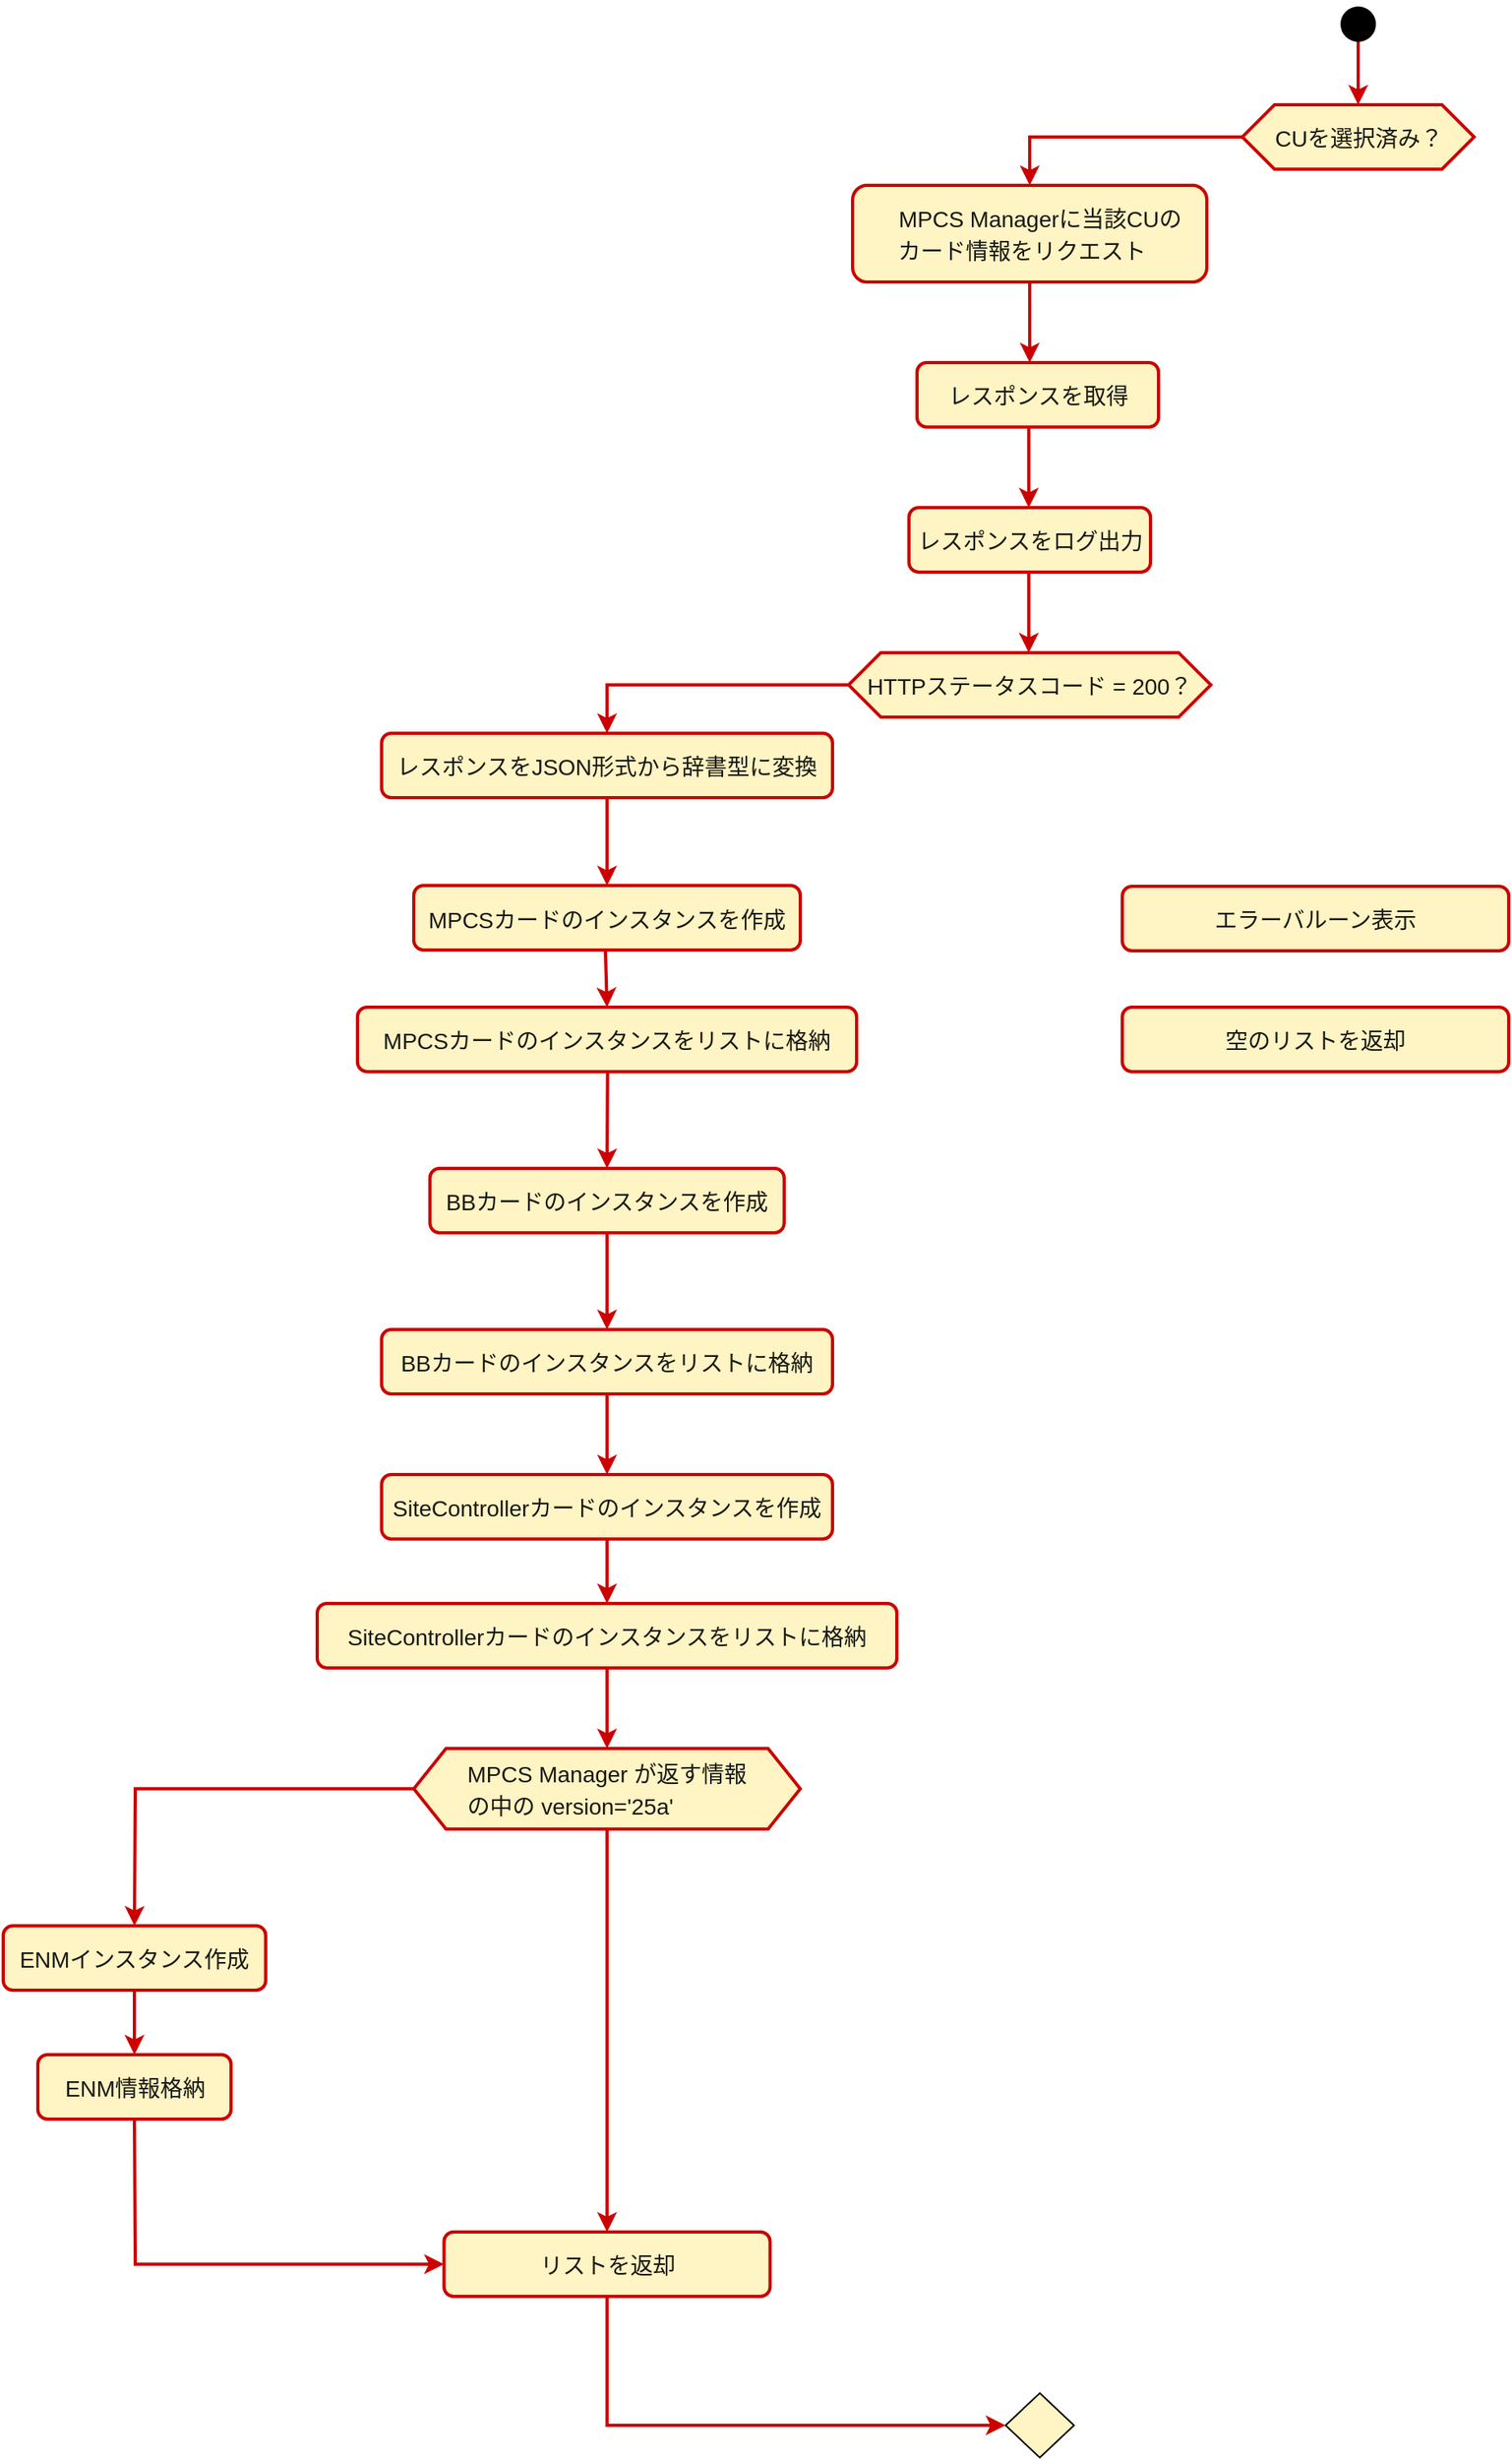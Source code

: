 <mxfile version="26.1.0">
  <diagram name="Page-1" id="rK7PRJ8SCLv_zVm8Z1Ta">
    <mxGraphModel dx="2062" dy="655" grid="1" gridSize="10" guides="1" tooltips="1" connect="1" arrows="1" fold="1" page="1" pageScale="1" pageWidth="827" pageHeight="1169" math="0" shadow="0">
      <root>
        <mxCell id="0" />
        <mxCell id="1" parent="0" />
        <mxCell id="1MgUg72m42fX4QF5Ks8i-2" value="&lt;pre style=&quot;margin-top: 0px; margin-bottom: 0px; padding: 0px; border: 0px; font-variant-numeric: inherit; font-variant-east-asian: inherit; font-variant-alternates: inherit; font-variant-position: inherit; font-variant-emoji: inherit; font-stretch: inherit; font-size: 16px; line-height: inherit; font-family: inherit; font-optical-sizing: inherit; font-size-adjust: inherit; font-kerning: inherit; font-feature-settings: inherit; font-variation-settings: inherit; vertical-align: baseline; color: rgba(0, 0, 0, 0.9); text-align: start;&quot;&gt;&lt;code style=&quot;margin: 0px 8px; padding: 2px 4px; border: none; font-style: inherit; font-variant: inherit; font-weight: inherit; font-stretch: inherit; font-size: 14px; line-height: inherit; font-family: inherit; font-optical-sizing: inherit; font-size-adjust: inherit; font-kerning: inherit; font-feature-settings: inherit; font-variation-settings: inherit; vertical-align: baseline; word-break: break-word; border-radius: 4px; color: var(--yb-md-inline-code-color);&quot;&gt;CUを選択済み？&lt;/code&gt;&lt;/pre&gt;" style="shape=hexagon;perimeter=hexagonPerimeter2;whiteSpace=wrap;html=1;fixedSize=1;fillColor=#FFF4C3;strokeColor=#CC0000;strokeWidth=2;fillStyle=auto;" vertex="1" parent="1">
          <mxGeometry x="414.5" y="80" width="144" height="40" as="geometry" />
        </mxCell>
        <mxCell id="1MgUg72m42fX4QF5Ks8i-3" value="" style="endArrow=classic;html=1;rounded=0;entryX=0.5;entryY=0;entryDx=0;entryDy=0;strokeColor=#CC0000;strokeWidth=2;" edge="1" parent="1" source="1MgUg72m42fX4QF5Ks8i-1" target="1MgUg72m42fX4QF5Ks8i-2">
          <mxGeometry width="50" height="50" relative="1" as="geometry">
            <mxPoint x="486.5" y="30" as="sourcePoint" />
            <mxPoint x="512.5" y="210" as="targetPoint" />
          </mxGeometry>
        </mxCell>
        <mxCell id="1MgUg72m42fX4QF5Ks8i-4" value="" style="endArrow=classic;html=1;rounded=0;entryDx=0;entryDy=0;strokeColor=#CC0000;strokeWidth=3;" edge="1" parent="1" target="1MgUg72m42fX4QF5Ks8i-1">
          <mxGeometry width="50" height="50" relative="1" as="geometry">
            <mxPoint x="486.5" y="30" as="sourcePoint" />
            <mxPoint x="486.5" y="80" as="targetPoint" />
          </mxGeometry>
        </mxCell>
        <mxCell id="1MgUg72m42fX4QF5Ks8i-1" value="" style="shape=waypoint;sketch=0;fillStyle=solid;size=6;pointerEvents=1;points=[];fillColor=none;resizable=0;rotatable=0;perimeter=centerPerimeter;snapToPoint=1;strokeWidth=9;" vertex="1" parent="1">
          <mxGeometry x="476.5" y="20" width="20" height="20" as="geometry" />
        </mxCell>
        <mxCell id="1MgUg72m42fX4QF5Ks8i-6" value="" style="endArrow=classic;html=1;rounded=0;strokeColor=#CC0000;strokeWidth=2;exitX=0;exitY=0.5;exitDx=0;exitDy=0;" edge="1" parent="1" source="1MgUg72m42fX4QF5Ks8i-2" target="1MgUg72m42fX4QF5Ks8i-7">
          <mxGeometry width="50" height="50" relative="1" as="geometry">
            <mxPoint x="496.5" y="40" as="sourcePoint" />
            <mxPoint x="332.5" y="150" as="targetPoint" />
            <Array as="points">
              <mxPoint x="282.5" y="100" />
            </Array>
          </mxGeometry>
        </mxCell>
        <mxCell id="1MgUg72m42fX4QF5Ks8i-7" value="&lt;pre style=&quot;margin-top: 0px; margin-bottom: 0px; padding: 0px; border: 0px; font-variant-numeric: inherit; font-variant-east-asian: inherit; font-variant-alternates: inherit; font-variant-position: inherit; font-variant-emoji: inherit; font-stretch: inherit; font-size: 16px; line-height: inherit; font-family: inherit; font-optical-sizing: inherit; font-size-adjust: inherit; font-kerning: inherit; font-feature-settings: inherit; font-variation-settings: inherit; vertical-align: baseline; color: rgba(0, 0, 0, 0.9); text-align: start;&quot;&gt;&lt;code style=&quot;margin: 0px 8px; padding: 2px 4px; border: none; font-style: inherit; font-variant: inherit; font-weight: inherit; font-stretch: inherit; font-size: 14px; line-height: inherit; font-family: inherit; font-optical-sizing: inherit; font-size-adjust: inherit; font-kerning: inherit; font-feature-settings: inherit; font-variation-settings: inherit; vertical-align: baseline; word-break: break-word; border-radius: 4px; color: var(--yb-md-inline-code-color);&quot;&gt;MPCS Managerに当該CUの&lt;br&gt;   カード情報をリクエスト&lt;/code&gt;&lt;/pre&gt;" style="rounded=1;whiteSpace=wrap;html=1;strokeColor=#CC0000;strokeWidth=2;fillColor=#FFF4C3;" vertex="1" parent="1">
          <mxGeometry x="172.5" y="130" width="220" height="60" as="geometry" />
        </mxCell>
        <mxCell id="1MgUg72m42fX4QF5Ks8i-8" value="" style="endArrow=classic;html=1;rounded=0;entryX=0.5;entryY=0;entryDx=0;entryDy=0;strokeColor=#CC0000;strokeWidth=2;" edge="1" parent="1">
          <mxGeometry width="50" height="50" relative="1" as="geometry">
            <mxPoint x="282.5" y="190" as="sourcePoint" />
            <mxPoint x="282.5" y="240" as="targetPoint" />
          </mxGeometry>
        </mxCell>
        <mxCell id="1MgUg72m42fX4QF5Ks8i-9" value="&lt;pre style=&quot;margin-top: 0px; margin-bottom: 0px; padding: 0px; border: 0px; font-variant-numeric: inherit; font-variant-east-asian: inherit; font-variant-alternates: inherit; font-variant-position: inherit; font-variant-emoji: inherit; font-stretch: inherit; font-size: 16px; line-height: inherit; font-family: inherit; font-optical-sizing: inherit; font-size-adjust: inherit; font-kerning: inherit; font-feature-settings: inherit; font-variation-settings: inherit; vertical-align: baseline; color: rgba(0, 0, 0, 0.9); text-align: start;&quot;&gt;&lt;pre style=&quot;margin-top: 0px; margin-bottom: 0px; padding: 0px; border: 0px; font-variant-numeric: inherit; font-variant-east-asian: inherit; font-variant-alternates: inherit; font-variant-position: inherit; font-variant-emoji: inherit; font-stretch: inherit; line-height: inherit; font-family: inherit; font-optical-sizing: inherit; font-size-adjust: inherit; font-kerning: inherit; font-feature-settings: inherit; font-variation-settings: inherit; vertical-align: baseline;&quot;&gt;&lt;code style=&quot;margin: 0px 8px; padding: 2px 4px; border: none; font-style: inherit; font-variant: inherit; font-weight: inherit; font-stretch: inherit; font-size: 14px; line-height: inherit; font-family: inherit; font-optical-sizing: inherit; font-size-adjust: inherit; font-kerning: inherit; font-feature-settings: inherit; font-variation-settings: inherit; vertical-align: baseline; word-break: break-word; border-radius: 4px; color: var(--yb-md-inline-code-color);&quot;&gt;レスポンスを取得&lt;/code&gt;&lt;/pre&gt;&lt;/pre&gt;" style="rounded=1;whiteSpace=wrap;html=1;strokeColor=#CC0000;strokeWidth=2;fillColor=#FFF4C3;" vertex="1" parent="1">
          <mxGeometry x="212.5" y="240" width="150" height="40" as="geometry" />
        </mxCell>
        <mxCell id="1MgUg72m42fX4QF5Ks8i-10" value="" style="endArrow=classic;html=1;rounded=0;entryX=0.5;entryY=0;entryDx=0;entryDy=0;strokeColor=#CC0000;strokeWidth=2;" edge="1" parent="1">
          <mxGeometry width="50" height="50" relative="1" as="geometry">
            <mxPoint x="281.91" y="280" as="sourcePoint" />
            <mxPoint x="281.91" y="330" as="targetPoint" />
          </mxGeometry>
        </mxCell>
        <mxCell id="1MgUg72m42fX4QF5Ks8i-11" value="&lt;pre style=&quot;margin-top: 0px; margin-bottom: 0px; padding: 0px; border: 0px; font-variant-numeric: inherit; font-variant-east-asian: inherit; font-variant-alternates: inherit; font-variant-position: inherit; font-variant-emoji: inherit; font-stretch: inherit; font-size: 16px; line-height: inherit; font-family: inherit; font-optical-sizing: inherit; font-size-adjust: inherit; font-kerning: inherit; font-feature-settings: inherit; font-variation-settings: inherit; vertical-align: baseline; color: rgba(0, 0, 0, 0.9); text-align: start;&quot;&gt;&lt;pre style=&quot;margin-top: 0px; margin-bottom: 0px; padding: 0px; border: 0px; font-variant-numeric: inherit; font-variant-east-asian: inherit; font-variant-alternates: inherit; font-variant-position: inherit; font-variant-emoji: inherit; font-stretch: inherit; line-height: inherit; font-family: inherit; font-optical-sizing: inherit; font-size-adjust: inherit; font-kerning: inherit; font-feature-settings: inherit; font-variation-settings: inherit; vertical-align: baseline;&quot;&gt;&lt;pre style=&quot;margin-top: 0px; margin-bottom: 0px; padding: 0px; border: 0px; font-variant-numeric: inherit; font-variant-east-asian: inherit; font-variant-alternates: inherit; font-variant-position: inherit; font-variant-emoji: inherit; font-stretch: inherit; line-height: inherit; font-family: inherit; font-optical-sizing: inherit; font-size-adjust: inherit; font-kerning: inherit; font-feature-settings: inherit; font-variation-settings: inherit; vertical-align: baseline;&quot;&gt;&lt;code style=&quot;margin: 0px 8px; padding: 2px 4px; border: none; font-style: inherit; font-variant: inherit; font-weight: inherit; font-stretch: inherit; font-size: 14px; line-height: inherit; font-family: inherit; font-optical-sizing: inherit; font-size-adjust: inherit; font-kerning: inherit; font-feature-settings: inherit; font-variation-settings: inherit; vertical-align: baseline; word-break: break-word; border-radius: 4px; color: var(--yb-md-inline-code-color);&quot;&gt;レスポンスをログ出力&lt;/code&gt;&lt;/pre&gt;&lt;/pre&gt;&lt;/pre&gt;" style="rounded=1;whiteSpace=wrap;html=1;strokeColor=#CC0000;strokeWidth=2;fillColor=#FFF4C3;" vertex="1" parent="1">
          <mxGeometry x="207.5" y="330" width="150" height="40" as="geometry" />
        </mxCell>
        <mxCell id="1MgUg72m42fX4QF5Ks8i-12" value="&lt;pre style=&quot;margin-top: 0px; margin-bottom: 0px; padding: 0px; border: 0px; font-variant-numeric: inherit; font-variant-east-asian: inherit; font-variant-alternates: inherit; font-variant-position: inherit; font-variant-emoji: inherit; font-stretch: inherit; font-size: 16px; line-height: inherit; font-family: inherit; font-optical-sizing: inherit; font-size-adjust: inherit; font-kerning: inherit; font-feature-settings: inherit; font-variation-settings: inherit; vertical-align: baseline; color: rgba(0, 0, 0, 0.9); text-align: start;&quot;&gt;&lt;pre style=&quot;margin-top: 0px; margin-bottom: 0px; padding: 0px; border: 0px; font-variant-numeric: inherit; font-variant-east-asian: inherit; font-variant-alternates: inherit; font-variant-position: inherit; font-variant-emoji: inherit; font-stretch: inherit; line-height: inherit; font-family: inherit; font-optical-sizing: inherit; font-size-adjust: inherit; font-kerning: inherit; font-feature-settings: inherit; font-variation-settings: inherit; vertical-align: baseline;&quot;&gt;&lt;code style=&quot;margin: 0px 8px; padding: 2px 4px; border: none; font-style: inherit; font-variant: inherit; font-weight: inherit; font-stretch: inherit; font-size: 14px; line-height: inherit; font-family: inherit; font-optical-sizing: inherit; font-size-adjust: inherit; font-kerning: inherit; font-feature-settings: inherit; font-variation-settings: inherit; vertical-align: baseline; word-break: break-word; border-radius: 4px; color: var(--yb-md-inline-code-color);&quot;&gt;HTTPステータスコード = 200？&lt;/code&gt;&lt;/pre&gt;&lt;/pre&gt;" style="shape=hexagon;perimeter=hexagonPerimeter2;whiteSpace=wrap;html=1;fixedSize=1;fillColor=#FFF4C3;strokeColor=#CC0000;strokeWidth=2;fillStyle=auto;" vertex="1" parent="1">
          <mxGeometry x="170" y="420" width="225" height="40" as="geometry" />
        </mxCell>
        <mxCell id="1MgUg72m42fX4QF5Ks8i-13" value="" style="endArrow=classic;html=1;rounded=0;entryX=0.5;entryY=0;entryDx=0;entryDy=0;strokeColor=#CC0000;strokeWidth=2;" edge="1" parent="1">
          <mxGeometry width="50" height="50" relative="1" as="geometry">
            <mxPoint x="281.91" y="370" as="sourcePoint" />
            <mxPoint x="281.91" y="420" as="targetPoint" />
          </mxGeometry>
        </mxCell>
        <mxCell id="1MgUg72m42fX4QF5Ks8i-14" value="" style="endArrow=classic;html=1;rounded=0;strokeColor=#CC0000;strokeWidth=2;exitX=0;exitY=0.5;exitDx=0;exitDy=0;entryX=0.5;entryY=0;entryDx=0;entryDy=0;" edge="1" parent="1" target="1MgUg72m42fX4QF5Ks8i-15">
          <mxGeometry width="50" height="50" relative="1" as="geometry">
            <mxPoint x="170" y="440" as="sourcePoint" />
            <mxPoint x="80" y="480" as="targetPoint" />
            <Array as="points">
              <mxPoint x="20" y="440" />
            </Array>
          </mxGeometry>
        </mxCell>
        <mxCell id="1MgUg72m42fX4QF5Ks8i-15" value="&lt;pre style=&quot;margin-top: 0px; margin-bottom: 0px; padding: 0px; border: 0px; font-variant-numeric: inherit; font-variant-east-asian: inherit; font-variant-alternates: inherit; font-variant-position: inherit; font-variant-emoji: inherit; font-stretch: inherit; font-size: 16px; line-height: inherit; font-family: inherit; font-optical-sizing: inherit; font-size-adjust: inherit; font-kerning: inherit; font-feature-settings: inherit; font-variation-settings: inherit; vertical-align: baseline; color: rgba(0, 0, 0, 0.9); text-align: start;&quot;&gt;&lt;pre style=&quot;margin-top: 0px; margin-bottom: 0px; padding: 0px; border: 0px; font-variant-numeric: inherit; font-variant-east-asian: inherit; font-variant-alternates: inherit; font-variant-position: inherit; font-variant-emoji: inherit; font-stretch: inherit; line-height: inherit; font-family: inherit; font-optical-sizing: inherit; font-size-adjust: inherit; font-kerning: inherit; font-feature-settings: inherit; font-variation-settings: inherit; vertical-align: baseline;&quot;&gt;&lt;pre style=&quot;margin-top: 0px; margin-bottom: 0px; padding: 0px; border: 0px; font-variant-numeric: inherit; font-variant-east-asian: inherit; font-variant-alternates: inherit; font-variant-position: inherit; font-variant-emoji: inherit; font-stretch: inherit; line-height: inherit; font-family: inherit; font-optical-sizing: inherit; font-size-adjust: inherit; font-kerning: inherit; font-feature-settings: inherit; font-variation-settings: inherit; vertical-align: baseline;&quot;&gt;&lt;pre style=&quot;margin-top: 0px; margin-bottom: 0px; padding: 0px; border: 0px; font-variant-numeric: inherit; font-variant-east-asian: inherit; font-variant-alternates: inherit; font-variant-position: inherit; font-variant-emoji: inherit; font-stretch: inherit; line-height: inherit; font-family: inherit; font-optical-sizing: inherit; font-size-adjust: inherit; font-kerning: inherit; font-feature-settings: inherit; font-variation-settings: inherit; vertical-align: baseline;&quot;&gt;&lt;code style=&quot;margin: 0px 8px; padding: 2px 4px; border: none; font-style: inherit; font-variant: inherit; font-weight: inherit; font-stretch: inherit; font-size: 14px; line-height: inherit; font-family: inherit; font-optical-sizing: inherit; font-size-adjust: inherit; font-kerning: inherit; font-feature-settings: inherit; font-variation-settings: inherit; vertical-align: baseline; word-break: break-word; border-radius: 4px; color: var(--yb-md-inline-code-color);&quot;&gt;レスポンスをJSON形式から辞書型に変換&lt;/code&gt;&lt;/pre&gt;&lt;/pre&gt;&lt;/pre&gt;&lt;/pre&gt;" style="rounded=1;whiteSpace=wrap;html=1;strokeColor=#CC0000;strokeWidth=2;fillColor=#FFF4C3;" vertex="1" parent="1">
          <mxGeometry x="-120" y="470" width="280" height="40" as="geometry" />
        </mxCell>
        <mxCell id="1MgUg72m42fX4QF5Ks8i-16" value="&lt;pre style=&quot;margin-top: 0px; margin-bottom: 0px; padding: 0px; border: 0px; font-variant-numeric: inherit; font-variant-east-asian: inherit; font-variant-alternates: inherit; font-variant-position: inherit; font-variant-emoji: inherit; font-stretch: inherit; font-size: 16px; line-height: inherit; font-family: inherit; font-optical-sizing: inherit; font-size-adjust: inherit; font-kerning: inherit; font-feature-settings: inherit; font-variation-settings: inherit; vertical-align: baseline; color: rgba(0, 0, 0, 0.9); text-align: start;&quot;&gt;&lt;pre style=&quot;margin-top: 0px; margin-bottom: 0px; padding: 0px; border: 0px; font-variant-numeric: inherit; font-variant-east-asian: inherit; font-variant-alternates: inherit; font-variant-position: inherit; font-variant-emoji: inherit; font-stretch: inherit; line-height: inherit; font-family: inherit; font-optical-sizing: inherit; font-size-adjust: inherit; font-kerning: inherit; font-feature-settings: inherit; font-variation-settings: inherit; vertical-align: baseline;&quot;&gt;&lt;pre style=&quot;margin-top: 0px; margin-bottom: 0px; padding: 0px; border: 0px; font-variant-numeric: inherit; font-variant-east-asian: inherit; font-variant-alternates: inherit; font-variant-position: inherit; font-variant-emoji: inherit; font-stretch: inherit; line-height: inherit; font-family: inherit; font-optical-sizing: inherit; font-size-adjust: inherit; font-kerning: inherit; font-feature-settings: inherit; font-variation-settings: inherit; vertical-align: baseline;&quot;&gt;&lt;pre style=&quot;margin-top: 0px; margin-bottom: 0px; padding: 0px; border: 0px; font-variant-numeric: inherit; font-variant-east-asian: inherit; font-variant-alternates: inherit; font-variant-position: inherit; font-variant-emoji: inherit; font-stretch: inherit; line-height: inherit; font-family: inherit; font-optical-sizing: inherit; font-size-adjust: inherit; font-kerning: inherit; font-feature-settings: inherit; font-variation-settings: inherit; vertical-align: baseline;&quot;&gt;&lt;pre style=&quot;margin-top: 0px; margin-bottom: 0px; padding: 0px; border: 0px; font-variant-numeric: inherit; font-variant-east-asian: inherit; font-variant-alternates: inherit; font-variant-position: inherit; font-variant-emoji: inherit; font-stretch: inherit; line-height: inherit; font-family: inherit; font-optical-sizing: inherit; font-size-adjust: inherit; font-kerning: inherit; font-feature-settings: inherit; font-variation-settings: inherit; vertical-align: baseline;&quot;&gt;&lt;code style=&quot;margin: 0px 8px; padding: 2px 4px; border: none; font-style: inherit; font-variant: inherit; font-weight: inherit; font-stretch: inherit; font-size: 14px; line-height: inherit; font-family: inherit; font-optical-sizing: inherit; font-size-adjust: inherit; font-kerning: inherit; font-feature-settings: inherit; font-variation-settings: inherit; vertical-align: baseline; word-break: break-word; border-radius: 4px; color: var(--yb-md-inline-code-color);&quot;&gt;MPCSカードのインスタンスを作成&lt;/code&gt;&lt;/pre&gt;&lt;/pre&gt;&lt;/pre&gt;&lt;/pre&gt;&lt;/pre&gt;" style="rounded=1;whiteSpace=wrap;html=1;strokeColor=#CC0000;strokeWidth=2;fillColor=#FFF4C3;" vertex="1" parent="1">
          <mxGeometry x="-100" y="564.5" width="240" height="40" as="geometry" />
        </mxCell>
        <mxCell id="1MgUg72m42fX4QF5Ks8i-17" value="&lt;pre style=&quot;margin-top: 0px; margin-bottom: 0px; padding: 0px; border: 0px; font-variant-numeric: inherit; font-variant-east-asian: inherit; font-variant-alternates: inherit; font-variant-position: inherit; font-variant-emoji: inherit; font-stretch: inherit; font-size: 16px; line-height: inherit; font-family: inherit; font-optical-sizing: inherit; font-size-adjust: inherit; font-kerning: inherit; font-feature-settings: inherit; font-variation-settings: inherit; vertical-align: baseline; color: rgba(0, 0, 0, 0.9); text-align: start;&quot;&gt;&lt;pre style=&quot;margin-top: 0px; margin-bottom: 0px; padding: 0px; border: 0px; font-variant-numeric: inherit; font-variant-east-asian: inherit; font-variant-alternates: inherit; font-variant-position: inherit; font-variant-emoji: inherit; font-stretch: inherit; line-height: inherit; font-family: inherit; font-optical-sizing: inherit; font-size-adjust: inherit; font-kerning: inherit; font-feature-settings: inherit; font-variation-settings: inherit; vertical-align: baseline;&quot;&gt;&lt;pre style=&quot;margin-top: 0px; margin-bottom: 0px; padding: 0px; border: 0px; font-variant-numeric: inherit; font-variant-east-asian: inherit; font-variant-alternates: inherit; font-variant-position: inherit; font-variant-emoji: inherit; font-stretch: inherit; line-height: inherit; font-family: inherit; font-optical-sizing: inherit; font-size-adjust: inherit; font-kerning: inherit; font-feature-settings: inherit; font-variation-settings: inherit; vertical-align: baseline;&quot;&gt;&lt;pre style=&quot;margin-top: 0px; margin-bottom: 0px; padding: 0px; border: 0px; font-variant-numeric: inherit; font-variant-east-asian: inherit; font-variant-alternates: inherit; font-variant-position: inherit; font-variant-emoji: inherit; font-stretch: inherit; line-height: inherit; font-family: inherit; font-optical-sizing: inherit; font-size-adjust: inherit; font-kerning: inherit; font-feature-settings: inherit; font-variation-settings: inherit; vertical-align: baseline;&quot;&gt;&lt;pre style=&quot;margin-top: 0px; margin-bottom: 0px; padding: 0px; border: 0px; font-variant-numeric: inherit; font-variant-east-asian: inherit; font-variant-alternates: inherit; font-variant-position: inherit; font-variant-emoji: inherit; font-stretch: inherit; line-height: inherit; font-family: inherit; font-optical-sizing: inherit; font-size-adjust: inherit; font-kerning: inherit; font-feature-settings: inherit; font-variation-settings: inherit; vertical-align: baseline;&quot;&gt;&lt;code style=&quot;margin: 0px 8px; padding: 2px 4px; border: none; font-style: inherit; font-variant: inherit; font-weight: inherit; font-stretch: inherit; font-size: 14px; line-height: inherit; font-family: inherit; font-optical-sizing: inherit; font-size-adjust: inherit; font-kerning: inherit; font-feature-settings: inherit; font-variation-settings: inherit; vertical-align: baseline; word-break: break-word; border-radius: 4px; color: var(--yb-md-inline-code-color);&quot;&gt;MPCSカードのインスタンスをリストに格納&lt;/code&gt;&lt;/pre&gt;&lt;/pre&gt;&lt;/pre&gt;&lt;/pre&gt;&lt;/pre&gt;" style="rounded=1;whiteSpace=wrap;html=1;strokeColor=#CC0000;strokeWidth=2;fillColor=#FFF4C3;" vertex="1" parent="1">
          <mxGeometry x="-135" y="640" width="310" height="40" as="geometry" />
        </mxCell>
        <mxCell id="1MgUg72m42fX4QF5Ks8i-18" value="&lt;pre style=&quot;margin-top: 0px; margin-bottom: 0px; padding: 0px; border: 0px; font-variant-numeric: inherit; font-variant-east-asian: inherit; font-variant-alternates: inherit; font-variant-position: inherit; font-variant-emoji: inherit; font-stretch: inherit; font-size: 16px; line-height: inherit; font-family: inherit; font-optical-sizing: inherit; font-size-adjust: inherit; font-kerning: inherit; font-feature-settings: inherit; font-variation-settings: inherit; vertical-align: baseline; color: rgba(0, 0, 0, 0.9); text-align: start;&quot;&gt;&lt;pre style=&quot;margin-top: 0px; margin-bottom: 0px; padding: 0px; border: 0px; font-variant-numeric: inherit; font-variant-east-asian: inherit; font-variant-alternates: inherit; font-variant-position: inherit; font-variant-emoji: inherit; font-stretch: inherit; line-height: inherit; font-family: inherit; font-optical-sizing: inherit; font-size-adjust: inherit; font-kerning: inherit; font-feature-settings: inherit; font-variation-settings: inherit; vertical-align: baseline;&quot;&gt;&lt;pre style=&quot;margin-top: 0px; margin-bottom: 0px; padding: 0px; border: 0px; font-variant-numeric: inherit; font-variant-east-asian: inherit; font-variant-alternates: inherit; font-variant-position: inherit; font-variant-emoji: inherit; font-stretch: inherit; line-height: inherit; font-family: inherit; font-optical-sizing: inherit; font-size-adjust: inherit; font-kerning: inherit; font-feature-settings: inherit; font-variation-settings: inherit; vertical-align: baseline;&quot;&gt;&lt;pre style=&quot;margin-top: 0px; margin-bottom: 0px; padding: 0px; border: 0px; font-variant-numeric: inherit; font-variant-east-asian: inherit; font-variant-alternates: inherit; font-variant-position: inherit; font-variant-emoji: inherit; font-stretch: inherit; line-height: inherit; font-family: inherit; font-optical-sizing: inherit; font-size-adjust: inherit; font-kerning: inherit; font-feature-settings: inherit; font-variation-settings: inherit; vertical-align: baseline;&quot;&gt;&lt;pre style=&quot;margin-top: 0px; margin-bottom: 0px; padding: 0px; border: 0px; font-variant-numeric: inherit; font-variant-east-asian: inherit; font-variant-alternates: inherit; font-variant-position: inherit; font-variant-emoji: inherit; font-stretch: inherit; line-height: inherit; font-family: inherit; font-optical-sizing: inherit; font-size-adjust: inherit; font-kerning: inherit; font-feature-settings: inherit; font-variation-settings: inherit; vertical-align: baseline;&quot;&gt;&lt;code style=&quot;margin: 0px 8px; padding: 2px 4px; border: none; font-style: inherit; font-variant: inherit; font-weight: inherit; font-stretch: inherit; font-size: 14px; line-height: inherit; font-family: inherit; font-optical-sizing: inherit; font-size-adjust: inherit; font-kerning: inherit; font-feature-settings: inherit; font-variation-settings: inherit; vertical-align: baseline; word-break: break-word; border-radius: 4px; color: var(--yb-md-inline-code-color);&quot;&gt;BBカードのインスタンスを作成&lt;/code&gt;&lt;/pre&gt;&lt;/pre&gt;&lt;/pre&gt;&lt;/pre&gt;&lt;/pre&gt;" style="rounded=1;whiteSpace=wrap;html=1;strokeColor=#CC0000;strokeWidth=2;fillColor=#FFF4C3;" vertex="1" parent="1">
          <mxGeometry x="-90" y="740" width="220" height="40" as="geometry" />
        </mxCell>
        <mxCell id="1MgUg72m42fX4QF5Ks8i-19" value="&lt;pre style=&quot;margin-top: 0px; margin-bottom: 0px; padding: 0px; border: 0px; font-variant-numeric: inherit; font-variant-east-asian: inherit; font-variant-alternates: inherit; font-variant-position: inherit; font-variant-emoji: inherit; font-stretch: inherit; font-size: 16px; line-height: inherit; font-family: inherit; font-optical-sizing: inherit; font-size-adjust: inherit; font-kerning: inherit; font-feature-settings: inherit; font-variation-settings: inherit; vertical-align: baseline; color: rgba(0, 0, 0, 0.9); text-align: start;&quot;&gt;&lt;pre style=&quot;margin-top: 0px; margin-bottom: 0px; padding: 0px; border: 0px; font-variant-numeric: inherit; font-variant-east-asian: inherit; font-variant-alternates: inherit; font-variant-position: inherit; font-variant-emoji: inherit; font-stretch: inherit; line-height: inherit; font-family: inherit; font-optical-sizing: inherit; font-size-adjust: inherit; font-kerning: inherit; font-feature-settings: inherit; font-variation-settings: inherit; vertical-align: baseline;&quot;&gt;&lt;pre style=&quot;margin-top: 0px; margin-bottom: 0px; padding: 0px; border: 0px; font-variant-numeric: inherit; font-variant-east-asian: inherit; font-variant-alternates: inherit; font-variant-position: inherit; font-variant-emoji: inherit; font-stretch: inherit; line-height: inherit; font-family: inherit; font-optical-sizing: inherit; font-size-adjust: inherit; font-kerning: inherit; font-feature-settings: inherit; font-variation-settings: inherit; vertical-align: baseline;&quot;&gt;&lt;pre style=&quot;margin-top: 0px; margin-bottom: 0px; padding: 0px; border: 0px; font-variant-numeric: inherit; font-variant-east-asian: inherit; font-variant-alternates: inherit; font-variant-position: inherit; font-variant-emoji: inherit; font-stretch: inherit; line-height: inherit; font-family: inherit; font-optical-sizing: inherit; font-size-adjust: inherit; font-kerning: inherit; font-feature-settings: inherit; font-variation-settings: inherit; vertical-align: baseline;&quot;&gt;&lt;pre style=&quot;margin-top: 0px; margin-bottom: 0px; padding: 0px; border: 0px; font-variant-numeric: inherit; font-variant-east-asian: inherit; font-variant-alternates: inherit; font-variant-position: inherit; font-variant-emoji: inherit; font-stretch: inherit; line-height: inherit; font-family: inherit; font-optical-sizing: inherit; font-size-adjust: inherit; font-kerning: inherit; font-feature-settings: inherit; font-variation-settings: inherit; vertical-align: baseline;&quot;&gt;&lt;code style=&quot;margin: 0px 8px; padding: 2px 4px; border: none; font-style: inherit; font-variant: inherit; font-weight: inherit; font-stretch: inherit; font-size: 14px; line-height: inherit; font-family: inherit; font-optical-sizing: inherit; font-size-adjust: inherit; font-kerning: inherit; font-feature-settings: inherit; font-variation-settings: inherit; vertical-align: baseline; word-break: break-word; border-radius: 4px; color: var(--yb-md-inline-code-color);&quot;&gt;BBカードのインスタンスをリストに格納&lt;/code&gt;&lt;/pre&gt;&lt;/pre&gt;&lt;/pre&gt;&lt;/pre&gt;&lt;/pre&gt;" style="rounded=1;whiteSpace=wrap;html=1;strokeColor=#CC0000;strokeWidth=2;fillColor=#FFF4C3;" vertex="1" parent="1">
          <mxGeometry x="-120" y="840" width="280" height="40" as="geometry" />
        </mxCell>
        <mxCell id="1MgUg72m42fX4QF5Ks8i-20" value="&lt;pre style=&quot;margin-top: 0px; margin-bottom: 0px; padding: 0px; border: 0px; font-variant-numeric: inherit; font-variant-east-asian: inherit; font-variant-alternates: inherit; font-variant-position: inherit; font-variant-emoji: inherit; font-stretch: inherit; font-size: 16px; line-height: inherit; font-family: inherit; font-optical-sizing: inherit; font-size-adjust: inherit; font-kerning: inherit; font-feature-settings: inherit; font-variation-settings: inherit; vertical-align: baseline; color: rgba(0, 0, 0, 0.9); text-align: start;&quot;&gt;&lt;pre style=&quot;margin-top: 0px; margin-bottom: 0px; padding: 0px; border: 0px; font-variant-numeric: inherit; font-variant-east-asian: inherit; font-variant-alternates: inherit; font-variant-position: inherit; font-variant-emoji: inherit; font-stretch: inherit; line-height: inherit; font-family: inherit; font-optical-sizing: inherit; font-size-adjust: inherit; font-kerning: inherit; font-feature-settings: inherit; font-variation-settings: inherit; vertical-align: baseline;&quot;&gt;&lt;pre style=&quot;margin-top: 0px; margin-bottom: 0px; padding: 0px; border: 0px; font-variant-numeric: inherit; font-variant-east-asian: inherit; font-variant-alternates: inherit; font-variant-position: inherit; font-variant-emoji: inherit; font-stretch: inherit; line-height: inherit; font-family: inherit; font-optical-sizing: inherit; font-size-adjust: inherit; font-kerning: inherit; font-feature-settings: inherit; font-variation-settings: inherit; vertical-align: baseline;&quot;&gt;&lt;pre style=&quot;margin-top: 0px; margin-bottom: 0px; padding: 0px; border: 0px; font-variant-numeric: inherit; font-variant-east-asian: inherit; font-variant-alternates: inherit; font-variant-position: inherit; font-variant-emoji: inherit; font-stretch: inherit; line-height: inherit; font-family: inherit; font-optical-sizing: inherit; font-size-adjust: inherit; font-kerning: inherit; font-feature-settings: inherit; font-variation-settings: inherit; vertical-align: baseline;&quot;&gt;&lt;pre style=&quot;margin-top: 0px; margin-bottom: 0px; padding: 0px; border: 0px; font-variant-numeric: inherit; font-variant-east-asian: inherit; font-variant-alternates: inherit; font-variant-position: inherit; font-variant-emoji: inherit; font-stretch: inherit; line-height: inherit; font-family: inherit; font-optical-sizing: inherit; font-size-adjust: inherit; font-kerning: inherit; font-feature-settings: inherit; font-variation-settings: inherit; vertical-align: baseline;&quot;&gt;&lt;code style=&quot;margin: 0px 8px; padding: 2px 4px; border: none; font-style: inherit; font-variant: inherit; font-weight: inherit; font-stretch: inherit; font-size: 14px; line-height: inherit; font-family: inherit; font-optical-sizing: inherit; font-size-adjust: inherit; font-kerning: inherit; font-feature-settings: inherit; font-variation-settings: inherit; vertical-align: baseline; word-break: break-word; border-radius: 4px; color: var(--yb-md-inline-code-color);&quot;&gt;SiteControllerカードのインスタンスを作成&lt;/code&gt;&lt;/pre&gt;&lt;/pre&gt;&lt;/pre&gt;&lt;/pre&gt;&lt;/pre&gt;" style="rounded=1;whiteSpace=wrap;html=1;strokeColor=#CC0000;strokeWidth=2;fillColor=#FFF4C3;" vertex="1" parent="1">
          <mxGeometry x="-120" y="930" width="280" height="40" as="geometry" />
        </mxCell>
        <mxCell id="1MgUg72m42fX4QF5Ks8i-21" value="&lt;pre style=&quot;margin-top: 0px; margin-bottom: 0px; padding: 0px; border: 0px; font-variant-numeric: inherit; font-variant-east-asian: inherit; font-variant-alternates: inherit; font-variant-position: inherit; font-variant-emoji: inherit; font-stretch: inherit; font-size: 16px; line-height: inherit; font-family: inherit; font-optical-sizing: inherit; font-size-adjust: inherit; font-kerning: inherit; font-feature-settings: inherit; font-variation-settings: inherit; vertical-align: baseline; color: rgba(0, 0, 0, 0.9); text-align: start;&quot;&gt;&lt;pre style=&quot;margin-top: 0px; margin-bottom: 0px; padding: 0px; border: 0px; font-variant-numeric: inherit; font-variant-east-asian: inherit; font-variant-alternates: inherit; font-variant-position: inherit; font-variant-emoji: inherit; font-stretch: inherit; line-height: inherit; font-family: inherit; font-optical-sizing: inherit; font-size-adjust: inherit; font-kerning: inherit; font-feature-settings: inherit; font-variation-settings: inherit; vertical-align: baseline;&quot;&gt;&lt;pre style=&quot;margin-top: 0px; margin-bottom: 0px; padding: 0px; border: 0px; font-variant-numeric: inherit; font-variant-east-asian: inherit; font-variant-alternates: inherit; font-variant-position: inherit; font-variant-emoji: inherit; font-stretch: inherit; line-height: inherit; font-family: inherit; font-optical-sizing: inherit; font-size-adjust: inherit; font-kerning: inherit; font-feature-settings: inherit; font-variation-settings: inherit; vertical-align: baseline;&quot;&gt;&lt;pre style=&quot;margin-top: 0px; margin-bottom: 0px; padding: 0px; border: 0px; font-variant-numeric: inherit; font-variant-east-asian: inherit; font-variant-alternates: inherit; font-variant-position: inherit; font-variant-emoji: inherit; font-stretch: inherit; line-height: inherit; font-family: inherit; font-optical-sizing: inherit; font-size-adjust: inherit; font-kerning: inherit; font-feature-settings: inherit; font-variation-settings: inherit; vertical-align: baseline;&quot;&gt;&lt;pre style=&quot;margin-top: 0px; margin-bottom: 0px; padding: 0px; border: 0px; font-variant-numeric: inherit; font-variant-east-asian: inherit; font-variant-alternates: inherit; font-variant-position: inherit; font-variant-emoji: inherit; font-stretch: inherit; line-height: inherit; font-family: inherit; font-optical-sizing: inherit; font-size-adjust: inherit; font-kerning: inherit; font-feature-settings: inherit; font-variation-settings: inherit; vertical-align: baseline;&quot;&gt;&lt;code style=&quot;margin: 0px 8px; padding: 2px 4px; border: none; font-style: inherit; font-variant: inherit; font-weight: inherit; font-stretch: inherit; font-size: 14px; line-height: inherit; font-family: inherit; font-optical-sizing: inherit; font-size-adjust: inherit; font-kerning: inherit; font-feature-settings: inherit; font-variation-settings: inherit; vertical-align: baseline; word-break: break-word; border-radius: 4px; color: var(--yb-md-inline-code-color);&quot;&gt;SiteControllerカードのインスタンスをリストに格納&lt;/code&gt;&lt;/pre&gt;&lt;/pre&gt;&lt;/pre&gt;&lt;/pre&gt;&lt;/pre&gt;" style="rounded=1;whiteSpace=wrap;html=1;strokeColor=#CC0000;strokeWidth=2;fillColor=#FFF4C3;" vertex="1" parent="1">
          <mxGeometry x="-160" y="1010" width="360" height="40" as="geometry" />
        </mxCell>
        <mxCell id="1MgUg72m42fX4QF5Ks8i-22" value="&lt;pre style=&quot;margin-top: 0px; margin-bottom: 0px; padding: 0px; border: 0px; font-variant-numeric: inherit; font-variant-east-asian: inherit; font-variant-alternates: inherit; font-variant-position: inherit; font-variant-emoji: inherit; font-stretch: inherit; font-size: 16px; line-height: inherit; font-family: inherit; font-optical-sizing: inherit; font-size-adjust: inherit; font-kerning: inherit; font-feature-settings: inherit; font-variation-settings: inherit; vertical-align: baseline; color: rgba(0, 0, 0, 0.9); text-align: start;&quot;&gt;&lt;pre style=&quot;margin-top: 0px; margin-bottom: 0px; padding: 0px; border: 0px; font-variant-numeric: inherit; font-variant-east-asian: inherit; font-variant-alternates: inherit; font-variant-position: inherit; font-variant-emoji: inherit; font-stretch: inherit; line-height: inherit; font-family: inherit; font-optical-sizing: inherit; font-size-adjust: inherit; font-kerning: inherit; font-feature-settings: inherit; font-variation-settings: inherit; vertical-align: baseline;&quot;&gt;&lt;pre style=&quot;margin-top: 0px; margin-bottom: 0px; padding: 0px; border: 0px; font-variant-numeric: inherit; font-variant-east-asian: inherit; font-variant-alternates: inherit; font-variant-position: inherit; font-variant-emoji: inherit; font-stretch: inherit; line-height: inherit; font-family: inherit; font-optical-sizing: inherit; font-size-adjust: inherit; font-kerning: inherit; font-feature-settings: inherit; font-variation-settings: inherit; vertical-align: baseline;&quot;&gt;&lt;pre style=&quot;margin-top: 0px; margin-bottom: 0px; padding: 0px; border: 0px; font-variant-numeric: inherit; font-variant-east-asian: inherit; font-variant-alternates: inherit; font-variant-position: inherit; font-variant-emoji: inherit; font-stretch: inherit; line-height: inherit; font-family: inherit; font-optical-sizing: inherit; font-size-adjust: inherit; font-kerning: inherit; font-feature-settings: inherit; font-variation-settings: inherit; vertical-align: baseline;&quot;&gt;&lt;code style=&quot;margin: 0px 8px; padding: 2px 4px; border: none; font-style: inherit; font-variant: inherit; font-weight: inherit; font-stretch: inherit; font-size: 14px; line-height: inherit; font-family: inherit; font-optical-sizing: inherit; font-size-adjust: inherit; font-kerning: inherit; font-feature-settings: inherit; font-variation-settings: inherit; vertical-align: baseline; word-break: break-word; border-radius: 4px; color: var(--yb-md-inline-code-color);&quot;&gt;ENMインスタンス作成&lt;/code&gt;&lt;/pre&gt;&lt;/pre&gt;&lt;/pre&gt;&lt;/pre&gt;" style="rounded=1;whiteSpace=wrap;html=1;strokeColor=#CC0000;strokeWidth=2;fillColor=#FFF4C3;" vertex="1" parent="1">
          <mxGeometry x="-355" y="1210" width="163" height="40" as="geometry" />
        </mxCell>
        <mxCell id="1MgUg72m42fX4QF5Ks8i-23" value="&lt;pre style=&quot;margin-top: 0px; margin-bottom: 0px; padding: 0px; border: 0px; font-variant-numeric: inherit; font-variant-east-asian: inherit; font-variant-alternates: inherit; font-variant-position: inherit; font-variant-emoji: inherit; font-stretch: inherit; font-size: 16px; line-height: inherit; font-family: inherit; font-optical-sizing: inherit; font-size-adjust: inherit; font-kerning: inherit; font-feature-settings: inherit; font-variation-settings: inherit; vertical-align: baseline; color: rgba(0, 0, 0, 0.9); text-align: start;&quot;&gt;&lt;pre style=&quot;margin-top: 0px; margin-bottom: 0px; padding: 0px; border: 0px; font-variant-numeric: inherit; font-variant-east-asian: inherit; font-variant-alternates: inherit; font-variant-position: inherit; font-variant-emoji: inherit; font-stretch: inherit; line-height: inherit; font-family: inherit; font-optical-sizing: inherit; font-size-adjust: inherit; font-kerning: inherit; font-feature-settings: inherit; font-variation-settings: inherit; vertical-align: baseline;&quot;&gt;&lt;pre style=&quot;margin-top: 0px; margin-bottom: 0px; padding: 0px; border: 0px; font-variant-numeric: inherit; font-variant-east-asian: inherit; font-variant-alternates: inherit; font-variant-position: inherit; font-variant-emoji: inherit; font-stretch: inherit; line-height: inherit; font-family: inherit; font-optical-sizing: inherit; font-size-adjust: inherit; font-kerning: inherit; font-feature-settings: inherit; font-variation-settings: inherit; vertical-align: baseline;&quot;&gt;&lt;pre style=&quot;margin-top: 0px; margin-bottom: 0px; padding: 0px; border: 0px; font-variant-numeric: inherit; font-variant-east-asian: inherit; font-variant-alternates: inherit; font-variant-position: inherit; font-variant-emoji: inherit; font-stretch: inherit; line-height: inherit; font-family: inherit; font-optical-sizing: inherit; font-size-adjust: inherit; font-kerning: inherit; font-feature-settings: inherit; font-variation-settings: inherit; vertical-align: baseline;&quot;&gt;&lt;code style=&quot;margin: 0px 8px; padding: 2px 4px; border: none; font-style: inherit; font-variant: inherit; font-weight: inherit; font-stretch: inherit; font-size: 14px; line-height: inherit; font-family: inherit; font-optical-sizing: inherit; font-size-adjust: inherit; font-kerning: inherit; font-feature-settings: inherit; font-variation-settings: inherit; vertical-align: baseline; word-break: break-word; border-radius: 4px; color: var(--yb-md-inline-code-color);&quot;&gt;ENM情報格納&lt;/code&gt;&lt;/pre&gt;&lt;/pre&gt;&lt;/pre&gt;&lt;/pre&gt;" style="rounded=1;whiteSpace=wrap;html=1;strokeColor=#CC0000;strokeWidth=2;fillColor=#FFF4C3;" vertex="1" parent="1">
          <mxGeometry x="-333.5" y="1290" width="120" height="40" as="geometry" />
        </mxCell>
        <mxCell id="1MgUg72m42fX4QF5Ks8i-24" value="&lt;pre style=&quot;margin-top: 0px; margin-bottom: 0px; padding: 0px; border: 0px; font-variant-numeric: inherit; font-variant-east-asian: inherit; font-variant-alternates: inherit; font-variant-position: inherit; font-variant-emoji: inherit; font-stretch: inherit; font-size: 16px; line-height: inherit; font-family: inherit; font-optical-sizing: inherit; font-size-adjust: inherit; font-kerning: inherit; font-feature-settings: inherit; font-variation-settings: inherit; vertical-align: baseline; color: rgba(0, 0, 0, 0.9); text-align: start;&quot;&gt;&lt;code style=&quot;margin: 0px 8px; padding: 2px 4px; border: none; font-style: inherit; font-variant: inherit; font-weight: inherit; font-stretch: inherit; font-size: 14px; line-height: inherit; font-family: inherit; font-optical-sizing: inherit; font-size-adjust: inherit; font-kerning: inherit; font-feature-settings: inherit; font-variation-settings: inherit; vertical-align: baseline; word-break: break-word; border-radius: 4px; color: var(--yb-md-inline-code-color);&quot;&gt;MPCS Manager が返す情報&lt;/code&gt;&lt;/pre&gt;&lt;pre style=&quot;margin-top: 0px; margin-bottom: 0px; padding: 0px; border: 0px; font-variant-numeric: inherit; font-variant-east-asian: inherit; font-variant-alternates: inherit; font-variant-position: inherit; font-variant-emoji: inherit; font-stretch: inherit; font-size: 16px; line-height: inherit; font-family: inherit; font-optical-sizing: inherit; font-size-adjust: inherit; font-kerning: inherit; font-feature-settings: inherit; font-variation-settings: inherit; vertical-align: baseline; color: rgba(0, 0, 0, 0.9); text-align: start;&quot;&gt;&lt;code style=&quot;margin: 0px 8px; padding: 2px 4px; border: none; font-style: inherit; font-variant: inherit; font-weight: inherit; font-stretch: inherit; font-size: 14px; line-height: inherit; font-family: inherit; font-optical-sizing: inherit; font-size-adjust: inherit; font-kerning: inherit; font-feature-settings: inherit; font-variation-settings: inherit; vertical-align: baseline; word-break: break-word; border-radius: 4px; color: var(--yb-md-inline-code-color);&quot;&gt;の中の ​version=&#39;25a&#39;&lt;/code&gt;&lt;/pre&gt;" style="shape=hexagon;perimeter=hexagonPerimeter2;whiteSpace=wrap;html=1;fixedSize=1;fillColor=#FFF4C3;strokeColor=#CC0000;strokeWidth=2;fillStyle=auto;" vertex="1" parent="1">
          <mxGeometry x="-100" y="1100" width="240" height="50" as="geometry" />
        </mxCell>
        <mxCell id="1MgUg72m42fX4QF5Ks8i-25" value="&lt;pre style=&quot;margin-top: 0px; margin-bottom: 0px; padding: 0px; border: 0px; font-variant-numeric: inherit; font-variant-east-asian: inherit; font-variant-alternates: inherit; font-variant-position: inherit; font-variant-emoji: inherit; font-stretch: inherit; font-size: 16px; line-height: inherit; font-family: inherit; font-optical-sizing: inherit; font-size-adjust: inherit; font-kerning: inherit; font-feature-settings: inherit; font-variation-settings: inherit; vertical-align: baseline; color: rgba(0, 0, 0, 0.9); text-align: start;&quot;&gt;&lt;pre style=&quot;margin-top: 0px; margin-bottom: 0px; padding: 0px; border: 0px; font-variant-numeric: inherit; font-variant-east-asian: inherit; font-variant-alternates: inherit; font-variant-position: inherit; font-variant-emoji: inherit; font-stretch: inherit; line-height: inherit; font-family: inherit; font-optical-sizing: inherit; font-size-adjust: inherit; font-kerning: inherit; font-feature-settings: inherit; font-variation-settings: inherit; vertical-align: baseline;&quot;&gt;&lt;pre style=&quot;margin-top: 0px; margin-bottom: 0px; padding: 0px; border: 0px; font-variant-numeric: inherit; font-variant-east-asian: inherit; font-variant-alternates: inherit; font-variant-position: inherit; font-variant-emoji: inherit; font-stretch: inherit; line-height: inherit; font-family: inherit; font-optical-sizing: inherit; font-size-adjust: inherit; font-kerning: inherit; font-feature-settings: inherit; font-variation-settings: inherit; vertical-align: baseline;&quot;&gt;&lt;pre style=&quot;margin-top: 0px; margin-bottom: 0px; padding: 0px; border: 0px; font-variant-numeric: inherit; font-variant-east-asian: inherit; font-variant-alternates: inherit; font-variant-position: inherit; font-variant-emoji: inherit; font-stretch: inherit; line-height: inherit; font-family: inherit; font-optical-sizing: inherit; font-size-adjust: inherit; font-kerning: inherit; font-feature-settings: inherit; font-variation-settings: inherit; vertical-align: baseline;&quot;&gt;&lt;pre style=&quot;margin-top: 0px; margin-bottom: 0px; padding: 0px; border: 0px; font-variant-numeric: inherit; font-variant-east-asian: inherit; font-variant-alternates: inherit; font-variant-position: inherit; font-variant-emoji: inherit; font-stretch: inherit; line-height: inherit; font-family: inherit; font-optical-sizing: inherit; font-size-adjust: inherit; font-kerning: inherit; font-feature-settings: inherit; font-variation-settings: inherit; vertical-align: baseline;&quot;&gt;&lt;code style=&quot;margin: 0px 8px; padding: 2px 4px; border: none; font-style: inherit; font-variant: inherit; font-weight: inherit; font-stretch: inherit; font-size: 14px; line-height: inherit; font-family: inherit; font-optical-sizing: inherit; font-size-adjust: inherit; font-kerning: inherit; font-feature-settings: inherit; font-variation-settings: inherit; vertical-align: baseline; word-break: break-word; border-radius: 4px; color: var(--yb-md-inline-code-color);&quot;&gt;リストを返却&lt;/code&gt;&lt;/pre&gt;&lt;/pre&gt;&lt;/pre&gt;&lt;/pre&gt;&lt;/pre&gt;" style="rounded=1;whiteSpace=wrap;html=1;strokeColor=#CC0000;strokeWidth=2;fillColor=#FFF4C3;" vertex="1" parent="1">
          <mxGeometry x="-81.25" y="1400" width="202.5" height="40" as="geometry" />
        </mxCell>
        <mxCell id="1MgUg72m42fX4QF5Ks8i-26" value="" style="endArrow=classic;html=1;rounded=0;strokeColor=#CC0000;strokeWidth=2;exitX=0.5;exitY=1;exitDx=0;exitDy=0;entryX=0.5;entryY=0;entryDx=0;entryDy=0;" edge="1" parent="1" source="1MgUg72m42fX4QF5Ks8i-15" target="1MgUg72m42fX4QF5Ks8i-16">
          <mxGeometry width="50" height="50" relative="1" as="geometry">
            <mxPoint x="19.41" y="520" as="sourcePoint" />
            <mxPoint y="560" as="targetPoint" />
          </mxGeometry>
        </mxCell>
        <mxCell id="1MgUg72m42fX4QF5Ks8i-30" value="" style="endArrow=classic;html=1;rounded=0;strokeColor=#CC0000;strokeWidth=2;entryX=0.5;entryY=0;entryDx=0;entryDy=0;" edge="1" parent="1" target="1MgUg72m42fX4QF5Ks8i-17">
          <mxGeometry width="50" height="50" relative="1" as="geometry">
            <mxPoint x="19" y="605" as="sourcePoint" />
            <mxPoint x="19.41" y="659.5" as="targetPoint" />
          </mxGeometry>
        </mxCell>
        <mxCell id="1MgUg72m42fX4QF5Ks8i-32" value="" style="endArrow=classic;html=1;rounded=0;strokeColor=#CC0000;strokeWidth=2;entryX=0.5;entryY=0;entryDx=0;entryDy=0;exitX=0.501;exitY=1;exitDx=0;exitDy=0;exitPerimeter=0;" edge="1" parent="1" source="1MgUg72m42fX4QF5Ks8i-17" target="1MgUg72m42fX4QF5Ks8i-18">
          <mxGeometry width="50" height="50" relative="1" as="geometry">
            <mxPoint x="19.41" y="690" as="sourcePoint" />
            <mxPoint x="20.41" y="725" as="targetPoint" />
          </mxGeometry>
        </mxCell>
        <mxCell id="1MgUg72m42fX4QF5Ks8i-33" value="" style="endArrow=classic;html=1;rounded=0;strokeColor=#CC0000;strokeWidth=2;entryX=0.5;entryY=0;entryDx=0;entryDy=0;exitX=0.5;exitY=1;exitDx=0;exitDy=0;" edge="1" parent="1" source="1MgUg72m42fX4QF5Ks8i-18" target="1MgUg72m42fX4QF5Ks8i-19">
          <mxGeometry width="50" height="50" relative="1" as="geometry">
            <mxPoint x="30" y="690" as="sourcePoint" />
            <mxPoint x="30" y="750" as="targetPoint" />
          </mxGeometry>
        </mxCell>
        <mxCell id="1MgUg72m42fX4QF5Ks8i-34" value="" style="endArrow=classic;html=1;rounded=0;strokeColor=#CC0000;strokeWidth=2;entryX=0.5;entryY=0;entryDx=0;entryDy=0;exitX=0.5;exitY=1;exitDx=0;exitDy=0;" edge="1" parent="1" source="1MgUg72m42fX4QF5Ks8i-19" target="1MgUg72m42fX4QF5Ks8i-20">
          <mxGeometry width="50" height="50" relative="1" as="geometry">
            <mxPoint x="40" y="700" as="sourcePoint" />
            <mxPoint x="40" y="760" as="targetPoint" />
          </mxGeometry>
        </mxCell>
        <mxCell id="1MgUg72m42fX4QF5Ks8i-35" value="" style="endArrow=classic;html=1;rounded=0;strokeColor=#CC0000;strokeWidth=2;entryX=0.5;entryY=0;entryDx=0;entryDy=0;exitX=0.5;exitY=1;exitDx=0;exitDy=0;" edge="1" parent="1" source="1MgUg72m42fX4QF5Ks8i-20" target="1MgUg72m42fX4QF5Ks8i-21">
          <mxGeometry width="50" height="50" relative="1" as="geometry">
            <mxPoint x="50" y="710" as="sourcePoint" />
            <mxPoint x="50" y="770" as="targetPoint" />
          </mxGeometry>
        </mxCell>
        <mxCell id="1MgUg72m42fX4QF5Ks8i-36" value="" style="endArrow=classic;html=1;rounded=0;strokeColor=#CC0000;strokeWidth=2;entryX=0.5;entryY=0;entryDx=0;entryDy=0;exitX=0.5;exitY=1;exitDx=0;exitDy=0;" edge="1" parent="1" source="1MgUg72m42fX4QF5Ks8i-21" target="1MgUg72m42fX4QF5Ks8i-24">
          <mxGeometry width="50" height="50" relative="1" as="geometry">
            <mxPoint x="60" y="720" as="sourcePoint" />
            <mxPoint x="60" y="780" as="targetPoint" />
          </mxGeometry>
        </mxCell>
        <mxCell id="1MgUg72m42fX4QF5Ks8i-37" value="" style="endArrow=classic;html=1;rounded=0;strokeColor=#CC0000;strokeWidth=2;entryX=0.5;entryY=0;entryDx=0;entryDy=0;exitX=0.5;exitY=1;exitDx=0;exitDy=0;" edge="1" parent="1" source="1MgUg72m42fX4QF5Ks8i-24" target="1MgUg72m42fX4QF5Ks8i-25">
          <mxGeometry width="50" height="50" relative="1" as="geometry">
            <mxPoint x="70" y="730" as="sourcePoint" />
            <mxPoint x="70" y="790" as="targetPoint" />
          </mxGeometry>
        </mxCell>
        <mxCell id="1MgUg72m42fX4QF5Ks8i-38" value="" style="endArrow=classic;html=1;rounded=0;strokeColor=#CC0000;strokeWidth=2;entryX=0.5;entryY=0;entryDx=0;entryDy=0;exitX=0;exitY=0.5;exitDx=0;exitDy=0;" edge="1" parent="1" source="1MgUg72m42fX4QF5Ks8i-24" target="1MgUg72m42fX4QF5Ks8i-22">
          <mxGeometry width="50" height="50" relative="1" as="geometry">
            <mxPoint x="80" y="740" as="sourcePoint" />
            <mxPoint x="80" y="800" as="targetPoint" />
            <Array as="points">
              <mxPoint x="-273" y="1125" />
            </Array>
          </mxGeometry>
        </mxCell>
        <mxCell id="1MgUg72m42fX4QF5Ks8i-39" value="" style="endArrow=classic;html=1;rounded=0;strokeColor=#CC0000;strokeWidth=2;entryX=0.5;entryY=0;entryDx=0;entryDy=0;exitX=0.5;exitY=1;exitDx=0;exitDy=0;" edge="1" parent="1" source="1MgUg72m42fX4QF5Ks8i-22" target="1MgUg72m42fX4QF5Ks8i-23">
          <mxGeometry width="50" height="50" relative="1" as="geometry">
            <mxPoint x="90" y="750" as="sourcePoint" />
            <mxPoint x="90" y="810" as="targetPoint" />
          </mxGeometry>
        </mxCell>
        <mxCell id="1MgUg72m42fX4QF5Ks8i-40" value="" style="endArrow=classic;html=1;rounded=0;strokeColor=#CC0000;strokeWidth=2;entryX=0;entryY=0.5;entryDx=0;entryDy=0;exitX=0.5;exitY=1;exitDx=0;exitDy=0;" edge="1" parent="1" source="1MgUg72m42fX4QF5Ks8i-23" target="1MgUg72m42fX4QF5Ks8i-25">
          <mxGeometry width="50" height="50" relative="1" as="geometry">
            <mxPoint x="100" y="760" as="sourcePoint" />
            <mxPoint x="100" y="820" as="targetPoint" />
            <Array as="points">
              <mxPoint x="-273" y="1420" />
            </Array>
          </mxGeometry>
        </mxCell>
        <mxCell id="1MgUg72m42fX4QF5Ks8i-41" value="" style="rhombus;whiteSpace=wrap;html=1;fillColor=#FFF4C3;" vertex="1" parent="1">
          <mxGeometry x="267.5" y="1500" width="42.5" height="40" as="geometry" />
        </mxCell>
        <mxCell id="1MgUg72m42fX4QF5Ks8i-42" value="" style="endArrow=classic;html=1;rounded=0;strokeColor=#CC0000;strokeWidth=2;exitX=0.5;exitY=1;exitDx=0;exitDy=0;entryX=0;entryY=0.5;entryDx=0;entryDy=0;" edge="1" parent="1" source="1MgUg72m42fX4QF5Ks8i-25" target="1MgUg72m42fX4QF5Ks8i-41">
          <mxGeometry width="50" height="50" relative="1" as="geometry">
            <mxPoint x="-263" y="1340" as="sourcePoint" />
            <mxPoint x="90" y="1610" as="targetPoint" />
            <Array as="points">
              <mxPoint x="20" y="1520" />
            </Array>
          </mxGeometry>
        </mxCell>
        <mxCell id="1MgUg72m42fX4QF5Ks8i-43" value="&lt;pre style=&quot;margin-top: 0px; margin-bottom: 0px; padding: 0px; border: 0px; font-variant-numeric: inherit; font-variant-east-asian: inherit; font-variant-alternates: inherit; font-variant-position: inherit; font-variant-emoji: inherit; font-stretch: inherit; font-size: 16px; line-height: inherit; font-family: inherit; font-optical-sizing: inherit; font-size-adjust: inherit; font-kerning: inherit; font-feature-settings: inherit; font-variation-settings: inherit; vertical-align: baseline; color: rgba(0, 0, 0, 0.9); text-align: start;&quot;&gt;&lt;pre style=&quot;margin-top: 0px; margin-bottom: 0px; padding: 0px; border: 0px; font-variant-numeric: inherit; font-variant-east-asian: inherit; font-variant-alternates: inherit; font-variant-position: inherit; font-variant-emoji: inherit; font-stretch: inherit; line-height: inherit; font-family: inherit; font-optical-sizing: inherit; font-size-adjust: inherit; font-kerning: inherit; font-feature-settings: inherit; font-variation-settings: inherit; vertical-align: baseline;&quot;&gt;&lt;pre style=&quot;margin-top: 0px; margin-bottom: 0px; padding: 0px; border: 0px; font-variant-numeric: inherit; font-variant-east-asian: inherit; font-variant-alternates: inherit; font-variant-position: inherit; font-variant-emoji: inherit; font-stretch: inherit; line-height: inherit; font-family: inherit; font-optical-sizing: inherit; font-size-adjust: inherit; font-kerning: inherit; font-feature-settings: inherit; font-variation-settings: inherit; vertical-align: baseline;&quot;&gt;&lt;pre style=&quot;margin-top: 0px; margin-bottom: 0px; padding: 0px; border: 0px; font-variant-numeric: inherit; font-variant-east-asian: inherit; font-variant-alternates: inherit; font-variant-position: inherit; font-variant-emoji: inherit; font-stretch: inherit; line-height: inherit; font-family: inherit; font-optical-sizing: inherit; font-size-adjust: inherit; font-kerning: inherit; font-feature-settings: inherit; font-variation-settings: inherit; vertical-align: baseline;&quot;&gt;&lt;pre style=&quot;margin-top: 0px; margin-bottom: 0px; padding: 0px; border: 0px; font-variant-numeric: inherit; font-variant-east-asian: inherit; font-variant-alternates: inherit; font-variant-position: inherit; font-variant-emoji: inherit; font-stretch: inherit; line-height: inherit; font-family: inherit; font-optical-sizing: inherit; font-size-adjust: inherit; font-kerning: inherit; font-feature-settings: inherit; font-variation-settings: inherit; vertical-align: baseline;&quot;&gt;&lt;pre style=&quot;margin-top: 0px; margin-bottom: 0px; padding: 0px; border: 0px; font-variant-numeric: inherit; font-variant-east-asian: inherit; font-variant-alternates: inherit; font-variant-position: inherit; font-variant-emoji: inherit; font-stretch: inherit; line-height: inherit; font-family: inherit; font-optical-sizing: inherit; font-size-adjust: inherit; font-kerning: inherit; font-feature-settings: inherit; font-variation-settings: inherit; vertical-align: baseline;&quot;&gt;&lt;code style=&quot;margin: 0px 8px; padding: 2px 4px; border: none; font-style: inherit; font-variant: inherit; font-weight: inherit; font-stretch: inherit; font-size: 14px; line-height: inherit; font-family: inherit; font-optical-sizing: inherit; font-size-adjust: inherit; font-kerning: inherit; font-feature-settings: inherit; font-variation-settings: inherit; vertical-align: baseline; word-break: break-word; border-radius: 4px; color: var(--yb-md-inline-code-color);&quot;&gt;エラーバルーン表示&lt;/code&gt;&lt;/pre&gt;&lt;/pre&gt;&lt;/pre&gt;&lt;/pre&gt;&lt;/pre&gt;&lt;/pre&gt;" style="rounded=1;whiteSpace=wrap;html=1;strokeColor=#CC0000;strokeWidth=2;fillColor=#FFF4C3;" vertex="1" parent="1">
          <mxGeometry x="340" y="565" width="240" height="40" as="geometry" />
        </mxCell>
        <mxCell id="1MgUg72m42fX4QF5Ks8i-44" value="&lt;pre style=&quot;margin-top: 0px; margin-bottom: 0px; padding: 0px; border: 0px; font-variant-numeric: inherit; font-variant-east-asian: inherit; font-variant-alternates: inherit; font-variant-position: inherit; font-variant-emoji: inherit; font-stretch: inherit; font-size: 16px; line-height: inherit; font-family: inherit; font-optical-sizing: inherit; font-size-adjust: inherit; font-kerning: inherit; font-feature-settings: inherit; font-variation-settings: inherit; vertical-align: baseline; color: rgba(0, 0, 0, 0.9); text-align: start;&quot;&gt;&lt;pre style=&quot;margin-top: 0px; margin-bottom: 0px; padding: 0px; border: 0px; font-variant-numeric: inherit; font-variant-east-asian: inherit; font-variant-alternates: inherit; font-variant-position: inherit; font-variant-emoji: inherit; font-stretch: inherit; line-height: inherit; font-family: inherit; font-optical-sizing: inherit; font-size-adjust: inherit; font-kerning: inherit; font-feature-settings: inherit; font-variation-settings: inherit; vertical-align: baseline;&quot;&gt;&lt;pre style=&quot;margin-top: 0px; margin-bottom: 0px; padding: 0px; border: 0px; font-variant-numeric: inherit; font-variant-east-asian: inherit; font-variant-alternates: inherit; font-variant-position: inherit; font-variant-emoji: inherit; font-stretch: inherit; line-height: inherit; font-family: inherit; font-optical-sizing: inherit; font-size-adjust: inherit; font-kerning: inherit; font-feature-settings: inherit; font-variation-settings: inherit; vertical-align: baseline;&quot;&gt;&lt;pre style=&quot;margin-top: 0px; margin-bottom: 0px; padding: 0px; border: 0px; font-variant-numeric: inherit; font-variant-east-asian: inherit; font-variant-alternates: inherit; font-variant-position: inherit; font-variant-emoji: inherit; font-stretch: inherit; line-height: inherit; font-family: inherit; font-optical-sizing: inherit; font-size-adjust: inherit; font-kerning: inherit; font-feature-settings: inherit; font-variation-settings: inherit; vertical-align: baseline;&quot;&gt;&lt;pre style=&quot;margin-top: 0px; margin-bottom: 0px; padding: 0px; border: 0px; font-variant-numeric: inherit; font-variant-east-asian: inherit; font-variant-alternates: inherit; font-variant-position: inherit; font-variant-emoji: inherit; font-stretch: inherit; line-height: inherit; font-family: inherit; font-optical-sizing: inherit; font-size-adjust: inherit; font-kerning: inherit; font-feature-settings: inherit; font-variation-settings: inherit; vertical-align: baseline;&quot;&gt;&lt;pre style=&quot;margin-top: 0px; margin-bottom: 0px; padding: 0px; border: 0px; font-variant-numeric: inherit; font-variant-east-asian: inherit; font-variant-alternates: inherit; font-variant-position: inherit; font-variant-emoji: inherit; font-stretch: inherit; line-height: inherit; font-family: inherit; font-optical-sizing: inherit; font-size-adjust: inherit; font-kerning: inherit; font-feature-settings: inherit; font-variation-settings: inherit; vertical-align: baseline;&quot;&gt;&lt;code style=&quot;margin: 0px 8px; padding: 2px 4px; border: none; font-style: inherit; font-variant: inherit; font-weight: inherit; font-stretch: inherit; font-size: 14px; line-height: inherit; font-family: inherit; font-optical-sizing: inherit; font-size-adjust: inherit; font-kerning: inherit; font-feature-settings: inherit; font-variation-settings: inherit; vertical-align: baseline; word-break: break-word; border-radius: 4px; color: var(--yb-md-inline-code-color);&quot;&gt;空のリストを返却&lt;/code&gt;&lt;/pre&gt;&lt;/pre&gt;&lt;/pre&gt;&lt;/pre&gt;&lt;/pre&gt;&lt;/pre&gt;" style="rounded=1;whiteSpace=wrap;html=1;strokeColor=#CC0000;strokeWidth=2;fillColor=#FFF4C3;" vertex="1" parent="1">
          <mxGeometry x="340" y="640" width="240" height="40" as="geometry" />
        </mxCell>
      </root>
    </mxGraphModel>
  </diagram>
</mxfile>
